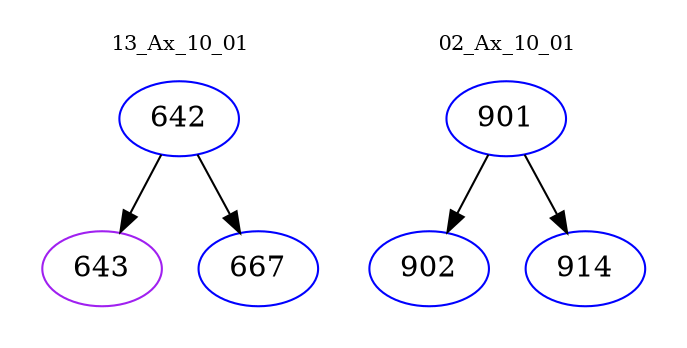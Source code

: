 digraph{
subgraph cluster_0 {
color = white
label = "13_Ax_10_01";
fontsize=10;
T0_642 [label="642", color="blue"]
T0_642 -> T0_643 [color="black"]
T0_643 [label="643", color="purple"]
T0_642 -> T0_667 [color="black"]
T0_667 [label="667", color="blue"]
}
subgraph cluster_1 {
color = white
label = "02_Ax_10_01";
fontsize=10;
T1_901 [label="901", color="blue"]
T1_901 -> T1_902 [color="black"]
T1_902 [label="902", color="blue"]
T1_901 -> T1_914 [color="black"]
T1_914 [label="914", color="blue"]
}
}
